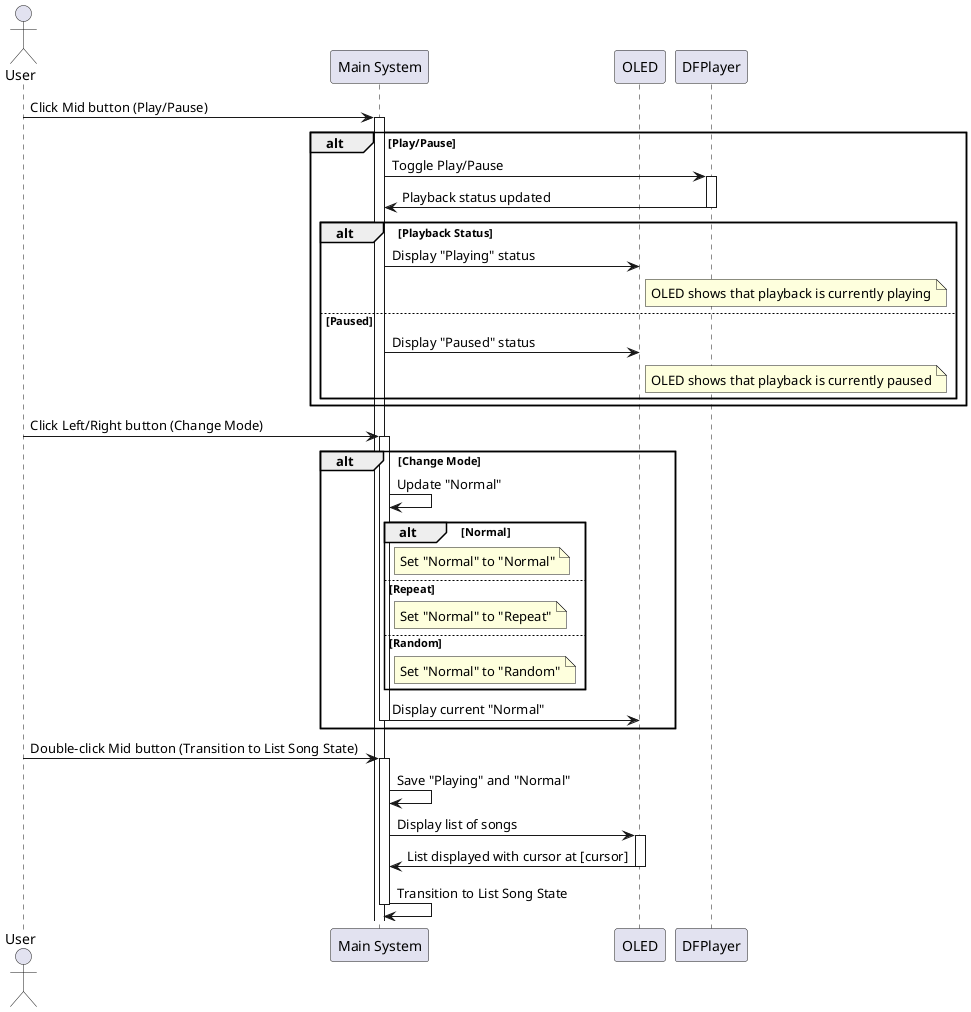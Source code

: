 @startuml system_playing
actor User
participant "Main System" as MainSystem
participant OLED
participant DFPlayer

!define playbackStatus "Playing"
!define playbackMode "Normal"

User -> MainSystem: Click Mid button (Play/Pause)
activate MainSystem

alt Play/Pause
    MainSystem -> DFPlayer: Toggle Play/Pause
    activate DFPlayer
    DFPlayer -> MainSystem: Playback status updated
    deactivate DFPlayer
    alt Playback Status
        MainSystem -> OLED: Display "Playing" status
        note right of OLED
            OLED shows that playback is currently playing
        end note
    else Paused
        MainSystem -> OLED: Display "Paused" status
        note right of OLED
            OLED shows that playback is currently paused
        end note
    end
end

User -> MainSystem: Click Left/Right button (Change Mode)
activate MainSystem

alt Change Mode
    MainSystem -> MainSystem: Update playbackMode
    alt Normal
        note right of MainSystem
            Set playbackMode to "Normal"
        end note
    else Repeat
        note right of MainSystem
            Set playbackMode to "Repeat"
        end note
    else Random
        note right of MainSystem
            Set playbackMode to "Random"
        end note
    end
    MainSystem -> OLED: Display current playbackMode
    deactivate MainSystem
end

User -> MainSystem: Double-click Mid button (Transition to List Song State)
activate MainSystem

MainSystem -> MainSystem: Save playbackStatus and playbackMode
MainSystem -> OLED: Display list of songs
activate OLED
OLED -> MainSystem: List displayed with cursor at [cursor]
deactivate OLED

MainSystem -> MainSystem: Transition to List Song State
deactivate MainSystem
@enduml
